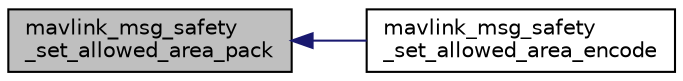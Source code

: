 digraph "mavlink_msg_safety_set_allowed_area_pack"
{
 // INTERACTIVE_SVG=YES
  edge [fontname="Helvetica",fontsize="10",labelfontname="Helvetica",labelfontsize="10"];
  node [fontname="Helvetica",fontsize="10",shape=record];
  rankdir="LR";
  Node1 [label="mavlink_msg_safety\l_set_allowed_area_pack",height=0.2,width=0.4,color="black", fillcolor="grey75", style="filled" fontcolor="black"];
  Node1 -> Node2 [dir="back",color="midnightblue",fontsize="10",style="solid",fontname="Helvetica"];
  Node2 [label="mavlink_msg_safety\l_set_allowed_area_encode",height=0.2,width=0.4,color="black", fillcolor="white", style="filled",URL="$v1_80_2common_2mavlink__msg__safety__set__allowed__area_8h.html#aeccd3ebdbce671c2a00ab42fef6d7e72",tooltip="Encode a safety_set_allowed_area struct. "];
}
